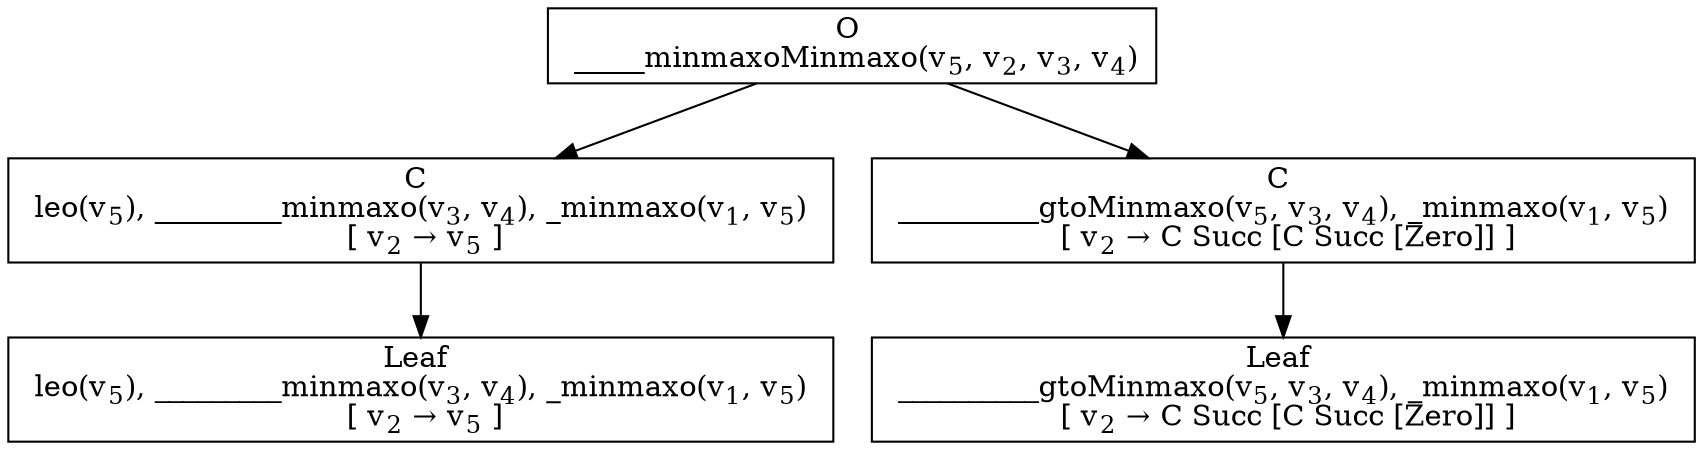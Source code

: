 digraph {
    graph [rankdir=TB
          ,bgcolor=transparent];
    node [shape=box
         ,fillcolor=white
         ,style=filled];
    0 [label=<O <BR/> _____minmaxoMinmaxo(v<SUB>5</SUB>, v<SUB>2</SUB>, v<SUB>3</SUB>, v<SUB>4</SUB>)>];
    1 [label=<C <BR/> leo(v<SUB>5</SUB>), _________minmaxo(v<SUB>3</SUB>, v<SUB>4</SUB>), _minmaxo(v<SUB>1</SUB>, v<SUB>5</SUB>) <BR/>  [ v<SUB>2</SUB> &rarr; v<SUB>5</SUB> ] >];
    2 [label=<C <BR/> __________gtoMinmaxo(v<SUB>5</SUB>, v<SUB>3</SUB>, v<SUB>4</SUB>), _minmaxo(v<SUB>1</SUB>, v<SUB>5</SUB>) <BR/>  [ v<SUB>2</SUB> &rarr; C Succ [C Succ [Zero]] ] >];
    3 [label=<Leaf <BR/> leo(v<SUB>5</SUB>), _________minmaxo(v<SUB>3</SUB>, v<SUB>4</SUB>), _minmaxo(v<SUB>1</SUB>, v<SUB>5</SUB>) <BR/>  [ v<SUB>2</SUB> &rarr; v<SUB>5</SUB> ] >];
    4 [label=<Leaf <BR/> __________gtoMinmaxo(v<SUB>5</SUB>, v<SUB>3</SUB>, v<SUB>4</SUB>), _minmaxo(v<SUB>1</SUB>, v<SUB>5</SUB>) <BR/>  [ v<SUB>2</SUB> &rarr; C Succ [C Succ [Zero]] ] >];
    0 -> 1 [label=""];
    0 -> 2 [label=""];
    1 -> 3 [label=""];
    2 -> 4 [label=""];
}